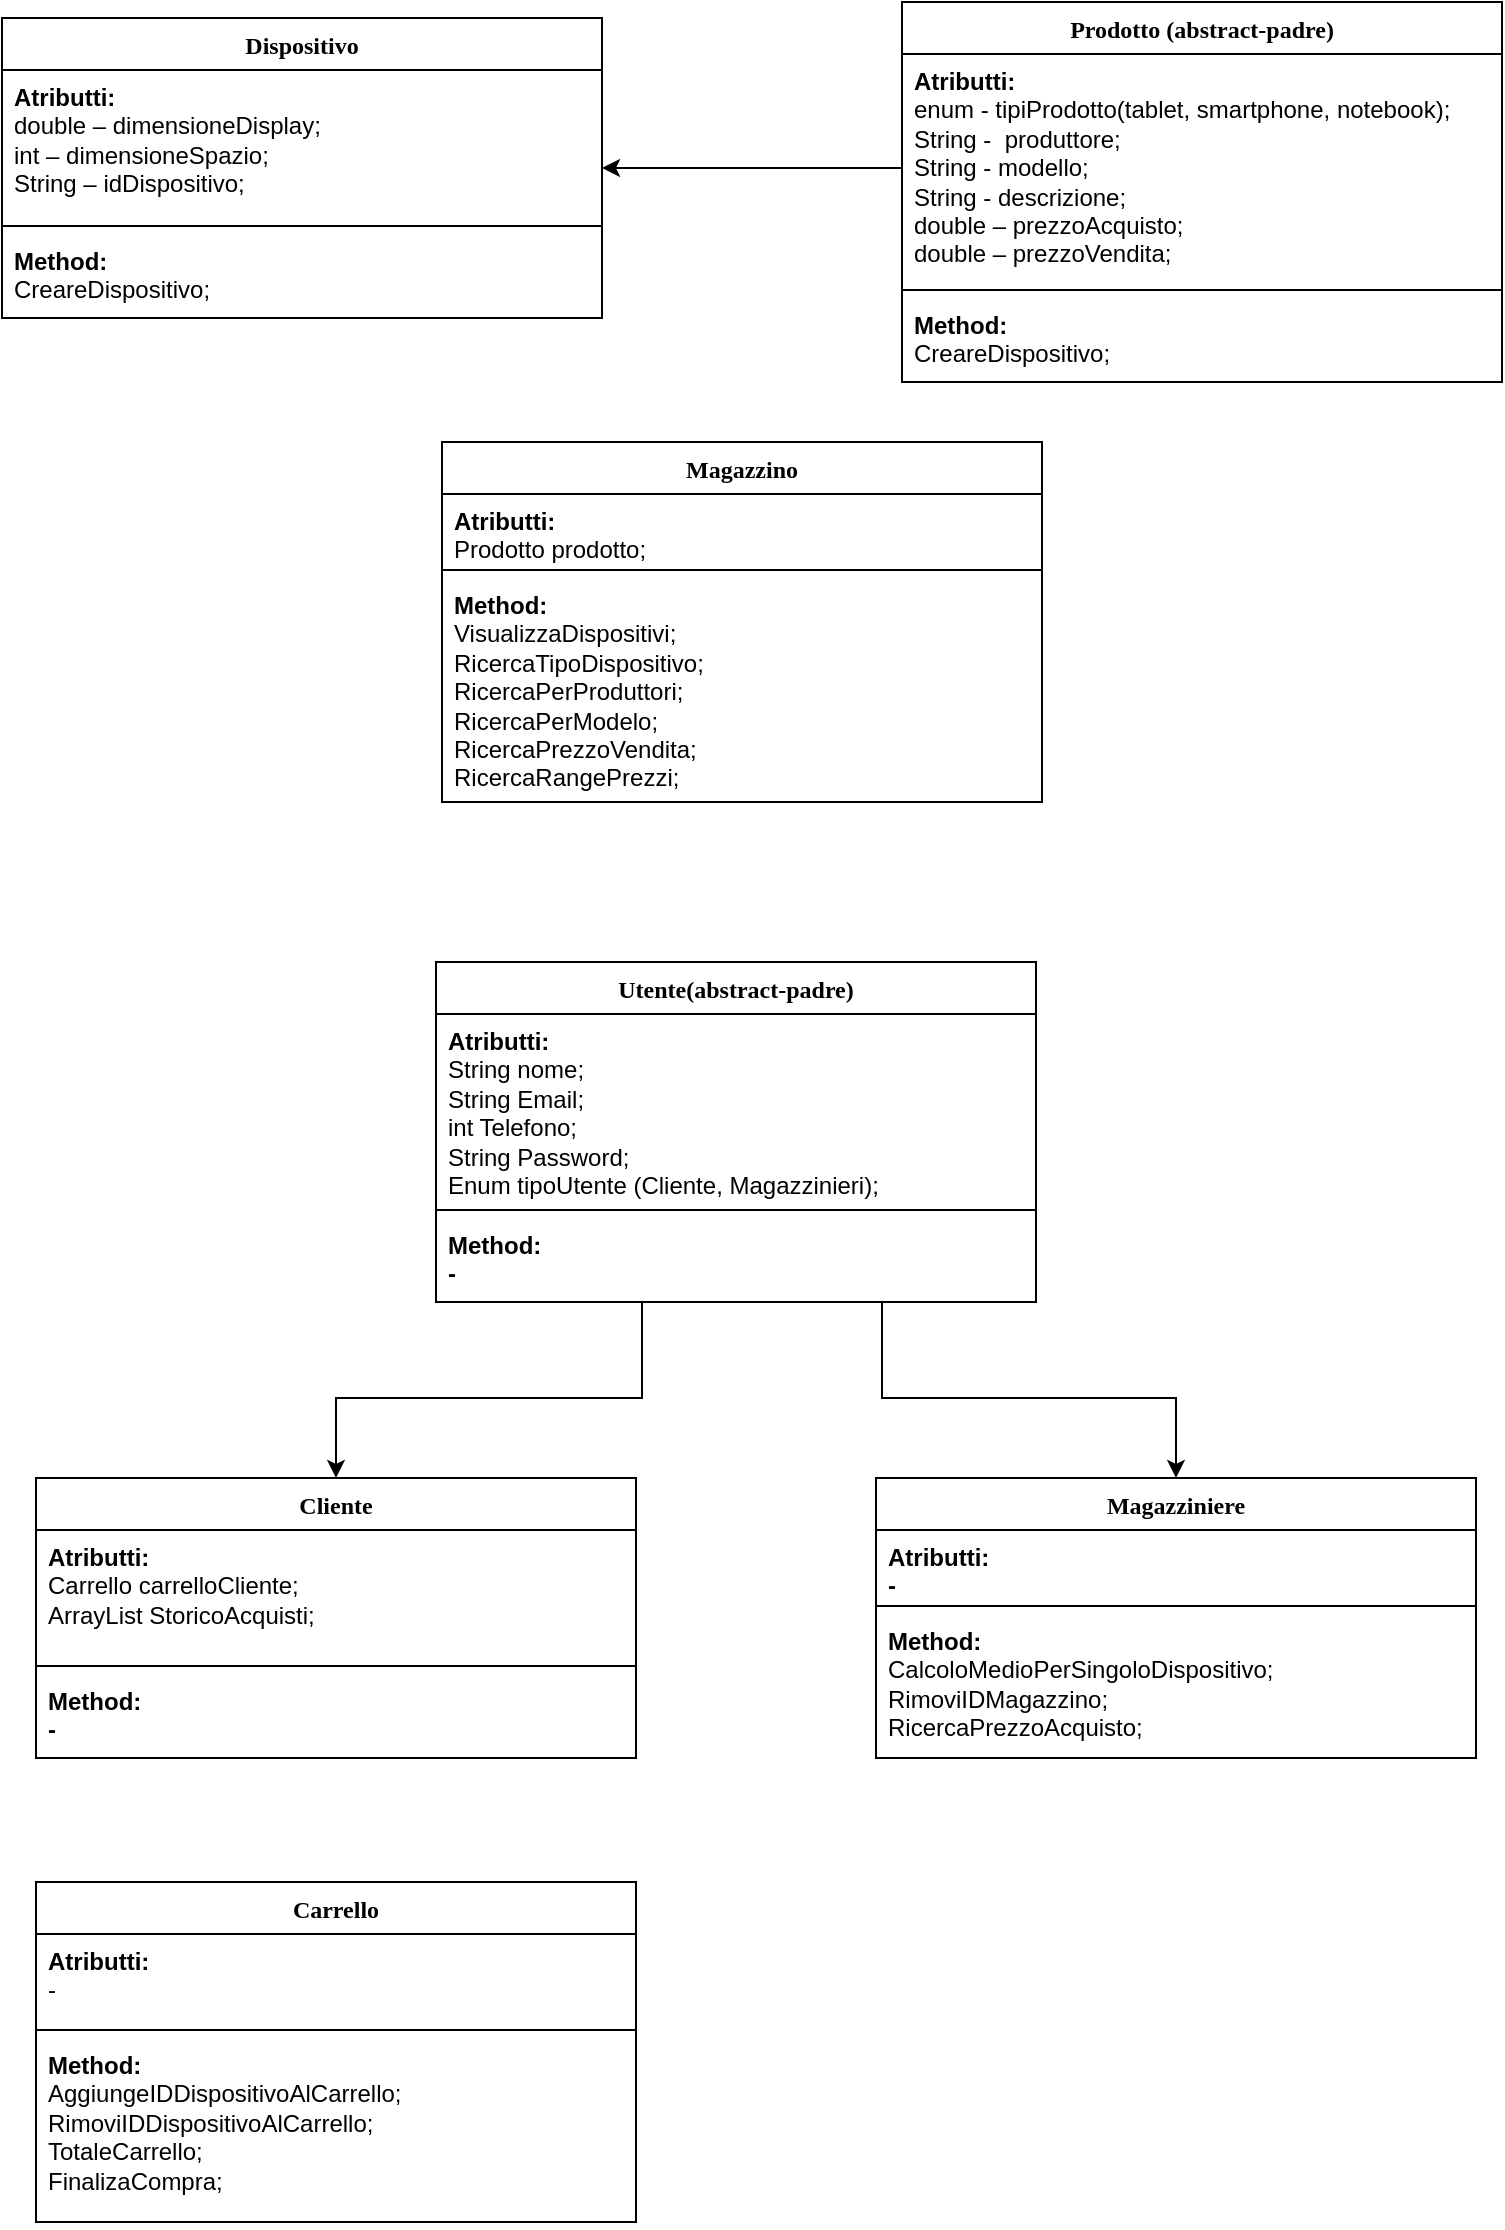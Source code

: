 <mxfile version="24.6.4" type="github">
  <diagram id="C5RBs43oDa-KdzZeNtuy" name="Page-1">
    <mxGraphModel dx="1707" dy="434" grid="1" gridSize="10" guides="1" tooltips="1" connect="1" arrows="1" fold="1" page="1" pageScale="1" pageWidth="827" pageHeight="1169" math="0" shadow="0">
      <root>
        <mxCell id="WIyWlLk6GJQsqaUBKTNV-0" />
        <mxCell id="WIyWlLk6GJQsqaUBKTNV-1" parent="WIyWlLk6GJQsqaUBKTNV-0" />
        <mxCell id="LFuUjHjW0SBnYXP0ggwj-4" value="&lt;font face=&quot;Lucida Console&quot;&gt;Magazzino&lt;/font&gt;" style="swimlane;fontStyle=1;align=center;verticalAlign=top;childLayout=stackLayout;horizontal=1;startSize=26;horizontalStack=0;resizeParent=1;resizeParentMax=0;resizeLast=0;collapsible=1;marginBottom=0;whiteSpace=wrap;html=1;" parent="WIyWlLk6GJQsqaUBKTNV-1" vertex="1">
          <mxGeometry x="-570" y="230" width="300" height="180" as="geometry">
            <mxRectangle x="30" y="250" width="100" height="30" as="alternateBounds" />
          </mxGeometry>
        </mxCell>
        <mxCell id="LFuUjHjW0SBnYXP0ggwj-5" value="&lt;b&gt;Atributti:&lt;/b&gt;&lt;div&gt;Prodotto prodotto;&lt;/div&gt;" style="text;strokeColor=none;fillColor=none;align=left;verticalAlign=top;spacingLeft=4;spacingRight=4;overflow=hidden;rotatable=0;points=[[0,0.5],[1,0.5]];portConstraint=eastwest;whiteSpace=wrap;html=1;" parent="LFuUjHjW0SBnYXP0ggwj-4" vertex="1">
          <mxGeometry y="26" width="300" height="34" as="geometry" />
        </mxCell>
        <mxCell id="LFuUjHjW0SBnYXP0ggwj-6" value="" style="line;strokeWidth=1;fillColor=none;align=left;verticalAlign=middle;spacingTop=-1;spacingLeft=3;spacingRight=3;rotatable=0;labelPosition=right;points=[];portConstraint=eastwest;strokeColor=inherit;" parent="LFuUjHjW0SBnYXP0ggwj-4" vertex="1">
          <mxGeometry y="60" width="300" height="8" as="geometry" />
        </mxCell>
        <mxCell id="LFuUjHjW0SBnYXP0ggwj-7" value="&lt;b&gt;Method:&amp;nbsp;&lt;/b&gt;&lt;div&gt;VisualizzaDispositivi;&amp;nbsp;&lt;br&gt;RicercaTipoDispositivo;&amp;nbsp;&lt;br&gt;RicercaPerProduttori;&amp;nbsp;&lt;br&gt;RicercaPerModelo;&amp;nbsp;&lt;br&gt;RicercaPrezzoVendita;&lt;br&gt;RicercaRangePrezzi;&amp;nbsp;&lt;br&gt;&lt;/div&gt;" style="text;strokeColor=none;fillColor=none;align=left;verticalAlign=top;spacingLeft=4;spacingRight=4;overflow=hidden;rotatable=0;points=[[0,0.5],[1,0.5]];portConstraint=eastwest;whiteSpace=wrap;html=1;" parent="LFuUjHjW0SBnYXP0ggwj-4" vertex="1">
          <mxGeometry y="68" width="300" height="112" as="geometry" />
        </mxCell>
        <mxCell id="LFuUjHjW0SBnYXP0ggwj-14" value="&lt;font face=&quot;Lucida Console&quot;&gt;Dispositivo&lt;/font&gt;" style="swimlane;fontStyle=1;align=center;verticalAlign=top;childLayout=stackLayout;horizontal=1;startSize=26;horizontalStack=0;resizeParent=1;resizeParentMax=0;resizeLast=0;collapsible=1;marginBottom=0;whiteSpace=wrap;html=1;" parent="WIyWlLk6GJQsqaUBKTNV-1" vertex="1">
          <mxGeometry x="-790" y="18" width="300" height="150" as="geometry">
            <mxRectangle x="30" y="250" width="100" height="30" as="alternateBounds" />
          </mxGeometry>
        </mxCell>
        <mxCell id="LFuUjHjW0SBnYXP0ggwj-15" value="&lt;b&gt;Atributti:&lt;/b&gt;&lt;div&gt;&lt;div&gt;double – dimensioneDisplay;&amp;nbsp;&lt;/div&gt;&lt;div&gt;int – dimensioneSpazio;&lt;/div&gt;&lt;div&gt;&lt;span style=&quot;background-color: initial;&quot;&gt;String – idDispositivo;&lt;/span&gt;&amp;nbsp;&lt;/div&gt;&lt;/div&gt;" style="text;strokeColor=none;fillColor=none;align=left;verticalAlign=top;spacingLeft=4;spacingRight=4;overflow=hidden;rotatable=0;points=[[0,0.5],[1,0.5]];portConstraint=eastwest;whiteSpace=wrap;html=1;" parent="LFuUjHjW0SBnYXP0ggwj-14" vertex="1">
          <mxGeometry y="26" width="300" height="74" as="geometry" />
        </mxCell>
        <mxCell id="LFuUjHjW0SBnYXP0ggwj-16" value="" style="line;strokeWidth=1;fillColor=none;align=left;verticalAlign=middle;spacingTop=-1;spacingLeft=3;spacingRight=3;rotatable=0;labelPosition=right;points=[];portConstraint=eastwest;strokeColor=inherit;" parent="LFuUjHjW0SBnYXP0ggwj-14" vertex="1">
          <mxGeometry y="100" width="300" height="8" as="geometry" />
        </mxCell>
        <mxCell id="LFuUjHjW0SBnYXP0ggwj-17" value="&lt;b&gt;Method:&amp;nbsp;&lt;/b&gt;&lt;div&gt;CreareDispositivo;&amp;nbsp;&lt;br&gt;&lt;/div&gt;" style="text;strokeColor=none;fillColor=none;align=left;verticalAlign=top;spacingLeft=4;spacingRight=4;overflow=hidden;rotatable=0;points=[[0,0.5],[1,0.5]];portConstraint=eastwest;whiteSpace=wrap;html=1;" parent="LFuUjHjW0SBnYXP0ggwj-14" vertex="1">
          <mxGeometry y="108" width="300" height="42" as="geometry" />
        </mxCell>
        <mxCell id="LFuUjHjW0SBnYXP0ggwj-18" value="&lt;font face=&quot;Lucida Console&quot;&gt;Carrello&lt;/font&gt;" style="swimlane;fontStyle=1;align=center;verticalAlign=top;childLayout=stackLayout;horizontal=1;startSize=26;horizontalStack=0;resizeParent=1;resizeParentMax=0;resizeLast=0;collapsible=1;marginBottom=0;whiteSpace=wrap;html=1;" parent="WIyWlLk6GJQsqaUBKTNV-1" vertex="1">
          <mxGeometry x="-773" y="950" width="300" height="170" as="geometry">
            <mxRectangle x="30" y="250" width="100" height="30" as="alternateBounds" />
          </mxGeometry>
        </mxCell>
        <mxCell id="LFuUjHjW0SBnYXP0ggwj-19" value="&lt;b&gt;Atributti:&lt;/b&gt;&lt;div&gt;-&lt;/div&gt;" style="text;strokeColor=none;fillColor=none;align=left;verticalAlign=top;spacingLeft=4;spacingRight=4;overflow=hidden;rotatable=0;points=[[0,0.5],[1,0.5]];portConstraint=eastwest;whiteSpace=wrap;html=1;" parent="LFuUjHjW0SBnYXP0ggwj-18" vertex="1">
          <mxGeometry y="26" width="300" height="44" as="geometry" />
        </mxCell>
        <mxCell id="LFuUjHjW0SBnYXP0ggwj-20" value="" style="line;strokeWidth=1;fillColor=none;align=left;verticalAlign=middle;spacingTop=-1;spacingLeft=3;spacingRight=3;rotatable=0;labelPosition=right;points=[];portConstraint=eastwest;strokeColor=inherit;" parent="LFuUjHjW0SBnYXP0ggwj-18" vertex="1">
          <mxGeometry y="70" width="300" height="8" as="geometry" />
        </mxCell>
        <mxCell id="LFuUjHjW0SBnYXP0ggwj-21" value="&lt;b&gt;Method:&amp;nbsp;&lt;/b&gt;&lt;div&gt;&lt;div&gt;AggiungeIDDispositivoAlCarrello;&lt;/div&gt;&lt;div&gt;RimoviIDDispositivoAlCarrello;&amp;nbsp;&lt;/div&gt;&lt;div&gt;TotaleCarrello;&amp;nbsp;&lt;/div&gt;&lt;div&gt;FinalizaCompra;&amp;nbsp;&lt;/div&gt;&lt;/div&gt;" style="text;strokeColor=none;fillColor=none;align=left;verticalAlign=top;spacingLeft=4;spacingRight=4;overflow=hidden;rotatable=0;points=[[0,0.5],[1,0.5]];portConstraint=eastwest;whiteSpace=wrap;html=1;" parent="LFuUjHjW0SBnYXP0ggwj-18" vertex="1">
          <mxGeometry y="78" width="300" height="92" as="geometry" />
        </mxCell>
        <mxCell id="LFuUjHjW0SBnYXP0ggwj-49" style="edgeStyle=orthogonalEdgeStyle;rounded=0;orthogonalLoop=1;jettySize=auto;html=1;" parent="WIyWlLk6GJQsqaUBKTNV-1" source="LFuUjHjW0SBnYXP0ggwj-24" target="LFuUjHjW0SBnYXP0ggwj-28" edge="1">
          <mxGeometry relative="1" as="geometry">
            <Array as="points">
              <mxPoint x="-470" y="708" />
              <mxPoint x="-623" y="708" />
            </Array>
          </mxGeometry>
        </mxCell>
        <mxCell id="LFuUjHjW0SBnYXP0ggwj-56" style="edgeStyle=orthogonalEdgeStyle;rounded=0;orthogonalLoop=1;jettySize=auto;html=1;entryX=0.5;entryY=0;entryDx=0;entryDy=0;" parent="WIyWlLk6GJQsqaUBKTNV-1" source="LFuUjHjW0SBnYXP0ggwj-24" target="LFuUjHjW0SBnYXP0ggwj-34" edge="1">
          <mxGeometry relative="1" as="geometry">
            <Array as="points">
              <mxPoint x="-350" y="708" />
              <mxPoint x="-203" y="708" />
            </Array>
          </mxGeometry>
        </mxCell>
        <mxCell id="LFuUjHjW0SBnYXP0ggwj-24" value="&lt;font face=&quot;Lucida Console&quot;&gt;Utente(abstract-padre)&lt;/font&gt;" style="swimlane;fontStyle=1;align=center;verticalAlign=top;childLayout=stackLayout;horizontal=1;startSize=26;horizontalStack=0;resizeParent=1;resizeParentMax=0;resizeLast=0;collapsible=1;marginBottom=0;whiteSpace=wrap;html=1;" parent="WIyWlLk6GJQsqaUBKTNV-1" vertex="1">
          <mxGeometry x="-573" y="490" width="300" height="170" as="geometry">
            <mxRectangle x="30" y="250" width="100" height="30" as="alternateBounds" />
          </mxGeometry>
        </mxCell>
        <mxCell id="LFuUjHjW0SBnYXP0ggwj-25" value="&lt;b&gt;Atributti:&lt;/b&gt;&lt;div&gt;String nome;&amp;nbsp;&lt;/div&gt;&lt;div&gt;String Email;&lt;/div&gt;&lt;div&gt;int Telefono;&amp;nbsp;&lt;/div&gt;&lt;div&gt;String Password;&amp;nbsp;&lt;/div&gt;&lt;div&gt;&lt;span style=&quot;background-color: initial;&quot;&gt;Enum tipoUtente (Cliente, Magazzinieri);&lt;/span&gt;&lt;/div&gt;" style="text;strokeColor=none;fillColor=none;align=left;verticalAlign=top;spacingLeft=4;spacingRight=4;overflow=hidden;rotatable=0;points=[[0,0.5],[1,0.5]];portConstraint=eastwest;whiteSpace=wrap;html=1;" parent="LFuUjHjW0SBnYXP0ggwj-24" vertex="1">
          <mxGeometry y="26" width="300" height="94" as="geometry" />
        </mxCell>
        <mxCell id="LFuUjHjW0SBnYXP0ggwj-26" value="" style="line;strokeWidth=1;fillColor=none;align=left;verticalAlign=middle;spacingTop=-1;spacingLeft=3;spacingRight=3;rotatable=0;labelPosition=right;points=[];portConstraint=eastwest;strokeColor=inherit;" parent="LFuUjHjW0SBnYXP0ggwj-24" vertex="1">
          <mxGeometry y="120" width="300" height="8" as="geometry" />
        </mxCell>
        <mxCell id="LFuUjHjW0SBnYXP0ggwj-27" value="&lt;b&gt;Method:&amp;nbsp;&lt;/b&gt;&lt;div&gt;&lt;b&gt;-&lt;/b&gt;&lt;/div&gt;" style="text;strokeColor=none;fillColor=none;align=left;verticalAlign=top;spacingLeft=4;spacingRight=4;overflow=hidden;rotatable=0;points=[[0,0.5],[1,0.5]];portConstraint=eastwest;whiteSpace=wrap;html=1;" parent="LFuUjHjW0SBnYXP0ggwj-24" vertex="1">
          <mxGeometry y="128" width="300" height="42" as="geometry" />
        </mxCell>
        <mxCell id="LFuUjHjW0SBnYXP0ggwj-28" value="&lt;font face=&quot;Lucida Console&quot;&gt;Cliente&lt;/font&gt;" style="swimlane;fontStyle=1;align=center;verticalAlign=top;childLayout=stackLayout;horizontal=1;startSize=26;horizontalStack=0;resizeParent=1;resizeParentMax=0;resizeLast=0;collapsible=1;marginBottom=0;whiteSpace=wrap;html=1;" parent="WIyWlLk6GJQsqaUBKTNV-1" vertex="1">
          <mxGeometry x="-773" y="748" width="300" height="140" as="geometry">
            <mxRectangle x="30" y="250" width="100" height="30" as="alternateBounds" />
          </mxGeometry>
        </mxCell>
        <mxCell id="LFuUjHjW0SBnYXP0ggwj-29" value="&lt;b&gt;Atributti:&lt;/b&gt;&lt;div&gt;Carrello carrelloCliente;&lt;br&gt;&lt;/div&gt;&lt;div&gt;ArrayList StoricoAcquisti;&lt;br&gt;&lt;/div&gt;" style="text;strokeColor=none;fillColor=none;align=left;verticalAlign=top;spacingLeft=4;spacingRight=4;overflow=hidden;rotatable=0;points=[[0,0.5],[1,0.5]];portConstraint=eastwest;whiteSpace=wrap;html=1;" parent="LFuUjHjW0SBnYXP0ggwj-28" vertex="1">
          <mxGeometry y="26" width="300" height="64" as="geometry" />
        </mxCell>
        <mxCell id="LFuUjHjW0SBnYXP0ggwj-30" value="" style="line;strokeWidth=1;fillColor=none;align=left;verticalAlign=middle;spacingTop=-1;spacingLeft=3;spacingRight=3;rotatable=0;labelPosition=right;points=[];portConstraint=eastwest;strokeColor=inherit;" parent="LFuUjHjW0SBnYXP0ggwj-28" vertex="1">
          <mxGeometry y="90" width="300" height="8" as="geometry" />
        </mxCell>
        <mxCell id="LFuUjHjW0SBnYXP0ggwj-31" value="&lt;b&gt;Method:&amp;nbsp;&lt;/b&gt;&lt;div&gt;&lt;b&gt;-&lt;/b&gt;&lt;/div&gt;" style="text;strokeColor=none;fillColor=none;align=left;verticalAlign=top;spacingLeft=4;spacingRight=4;overflow=hidden;rotatable=0;points=[[0,0.5],[1,0.5]];portConstraint=eastwest;whiteSpace=wrap;html=1;" parent="LFuUjHjW0SBnYXP0ggwj-28" vertex="1">
          <mxGeometry y="98" width="300" height="42" as="geometry" />
        </mxCell>
        <mxCell id="LFuUjHjW0SBnYXP0ggwj-34" value="&lt;font face=&quot;Lucida Console&quot;&gt;Magazziniere&lt;/font&gt;" style="swimlane;fontStyle=1;align=center;verticalAlign=top;childLayout=stackLayout;horizontal=1;startSize=26;horizontalStack=0;resizeParent=1;resizeParentMax=0;resizeLast=0;collapsible=1;marginBottom=0;whiteSpace=wrap;html=1;" parent="WIyWlLk6GJQsqaUBKTNV-1" vertex="1">
          <mxGeometry x="-353" y="748" width="300" height="140" as="geometry">
            <mxRectangle x="30" y="250" width="100" height="30" as="alternateBounds" />
          </mxGeometry>
        </mxCell>
        <mxCell id="LFuUjHjW0SBnYXP0ggwj-35" value="&lt;b&gt;Atributti:&lt;/b&gt;&lt;div&gt;&lt;b&gt;-&lt;/b&gt;&lt;/div&gt;" style="text;strokeColor=none;fillColor=none;align=left;verticalAlign=top;spacingLeft=4;spacingRight=4;overflow=hidden;rotatable=0;points=[[0,0.5],[1,0.5]];portConstraint=eastwest;whiteSpace=wrap;html=1;" parent="LFuUjHjW0SBnYXP0ggwj-34" vertex="1">
          <mxGeometry y="26" width="300" height="34" as="geometry" />
        </mxCell>
        <mxCell id="LFuUjHjW0SBnYXP0ggwj-36" value="" style="line;strokeWidth=1;fillColor=none;align=left;verticalAlign=middle;spacingTop=-1;spacingLeft=3;spacingRight=3;rotatable=0;labelPosition=right;points=[];portConstraint=eastwest;strokeColor=inherit;" parent="LFuUjHjW0SBnYXP0ggwj-34" vertex="1">
          <mxGeometry y="60" width="300" height="8" as="geometry" />
        </mxCell>
        <mxCell id="LFuUjHjW0SBnYXP0ggwj-37" value="&lt;b&gt;Method:&amp;nbsp;&lt;/b&gt;&lt;div&gt;CalcoloMedioPerSingoloDispositivo;&amp;nbsp;&lt;br&gt;RimoviIDMagazzino;&lt;span style=&quot;background-color: initial;&quot;&gt;&amp;nbsp;&lt;/span&gt;&lt;/div&gt;RicercaPrezzoAcquisto;" style="text;strokeColor=none;fillColor=none;align=left;verticalAlign=top;spacingLeft=4;spacingRight=4;overflow=hidden;rotatable=0;points=[[0,0.5],[1,0.5]];portConstraint=eastwest;whiteSpace=wrap;html=1;" parent="LFuUjHjW0SBnYXP0ggwj-34" vertex="1">
          <mxGeometry y="68" width="300" height="72" as="geometry" />
        </mxCell>
        <mxCell id="4dkv9iGwWgrjICKQ5KD1-0" value="&lt;font face=&quot;Lucida Console&quot;&gt;Prodotto (&lt;/font&gt;&lt;span style=&quot;font-family: &amp;quot;Lucida Console&amp;quot;;&quot;&gt;abstract-padre)&lt;/span&gt;" style="swimlane;fontStyle=1;align=center;verticalAlign=top;childLayout=stackLayout;horizontal=1;startSize=26;horizontalStack=0;resizeParent=1;resizeParentMax=0;resizeLast=0;collapsible=1;marginBottom=0;whiteSpace=wrap;html=1;" parent="WIyWlLk6GJQsqaUBKTNV-1" vertex="1">
          <mxGeometry x="-340" y="10" width="300" height="190" as="geometry">
            <mxRectangle x="30" y="250" width="100" height="30" as="alternateBounds" />
          </mxGeometry>
        </mxCell>
        <mxCell id="4dkv9iGwWgrjICKQ5KD1-1" value="&lt;b&gt;Atributti:&lt;/b&gt;&lt;div&gt;&lt;div&gt;enum - tipiProdotto(tablet, smartphone, notebook);&amp;nbsp;&lt;/div&gt;&lt;div&gt;&lt;span style=&quot;background-color: initial;&quot;&gt;String -&amp;nbsp; produttore;&amp;nbsp;&lt;/span&gt;&lt;/div&gt;&lt;div&gt;String - modello;&amp;nbsp;&lt;/div&gt;&lt;div&gt;String - descrizione;&amp;nbsp;&lt;/div&gt;&lt;div&gt;double – prezzoAcquisto;&amp;nbsp;&lt;/div&gt;&lt;div&gt;double – prezzoVendita;&amp;nbsp;&lt;/div&gt;&lt;div&gt;&amp;nbsp;&lt;/div&gt;&lt;/div&gt;" style="text;strokeColor=none;fillColor=none;align=left;verticalAlign=top;spacingLeft=4;spacingRight=4;overflow=hidden;rotatable=0;points=[[0,0.5],[1,0.5]];portConstraint=eastwest;whiteSpace=wrap;html=1;" parent="4dkv9iGwWgrjICKQ5KD1-0" vertex="1">
          <mxGeometry y="26" width="300" height="114" as="geometry" />
        </mxCell>
        <mxCell id="4dkv9iGwWgrjICKQ5KD1-2" value="" style="line;strokeWidth=1;fillColor=none;align=left;verticalAlign=middle;spacingTop=-1;spacingLeft=3;spacingRight=3;rotatable=0;labelPosition=right;points=[];portConstraint=eastwest;strokeColor=inherit;" parent="4dkv9iGwWgrjICKQ5KD1-0" vertex="1">
          <mxGeometry y="140" width="300" height="8" as="geometry" />
        </mxCell>
        <mxCell id="4dkv9iGwWgrjICKQ5KD1-3" value="&lt;b&gt;Method:&amp;nbsp;&lt;/b&gt;&lt;div&gt;CreareDispositivo;&amp;nbsp;&lt;br&gt;&lt;/div&gt;" style="text;strokeColor=none;fillColor=none;align=left;verticalAlign=top;spacingLeft=4;spacingRight=4;overflow=hidden;rotatable=0;points=[[0,0.5],[1,0.5]];portConstraint=eastwest;whiteSpace=wrap;html=1;" parent="4dkv9iGwWgrjICKQ5KD1-0" vertex="1">
          <mxGeometry y="148" width="300" height="42" as="geometry" />
        </mxCell>
        <mxCell id="4dkv9iGwWgrjICKQ5KD1-4" style="edgeStyle=orthogonalEdgeStyle;rounded=0;orthogonalLoop=1;jettySize=auto;html=1;" parent="WIyWlLk6GJQsqaUBKTNV-1" source="4dkv9iGwWgrjICKQ5KD1-1" target="LFuUjHjW0SBnYXP0ggwj-14" edge="1">
          <mxGeometry relative="1" as="geometry" />
        </mxCell>
      </root>
    </mxGraphModel>
  </diagram>
</mxfile>
